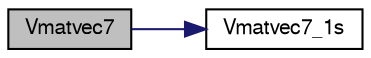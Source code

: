 digraph G
{
  edge [fontname="FreeSans",fontsize="10",labelfontname="FreeSans",labelfontsize="10"];
  node [fontname="FreeSans",fontsize="10",shape=record];
  rankdir=LR;
  Node1 [label="Vmatvec7",height=0.2,width=0.4,color="black", fillcolor="grey75", style="filled" fontcolor="black"];
  Node1 -> Node2 [color="midnightblue",fontsize="10",style="solid",fontname="FreeSans"];
  Node2 [label="Vmatvec7_1s",height=0.2,width=0.4,color="black", fillcolor="white", style="filled",URL="$matvecd_8c.html#a7cdea00c982b9b4ef1e9de29f92045fb"];
}
